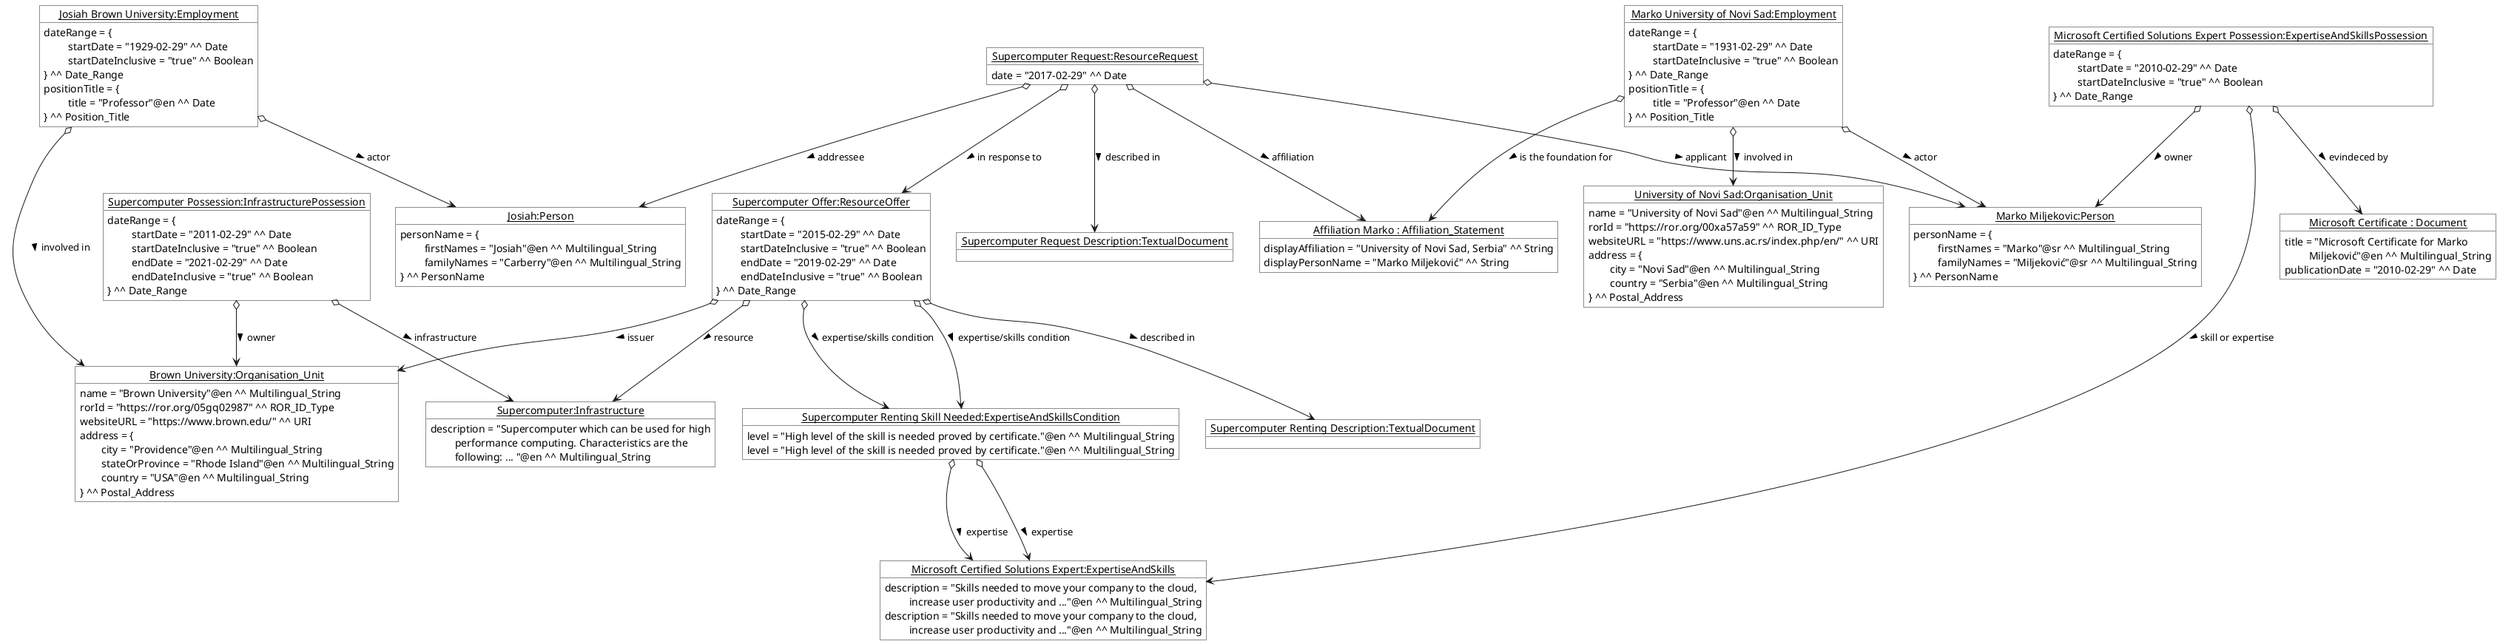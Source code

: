 @startuml

    !startsub resource

        object "<u>Supercomputer:Infrastructure</u>" as Supercomputer #ffffff {
                 description = "Supercomputer which can be used for high
                 \t performance computing. Characteristics are the
                 \t following: ... "@en ^^ Multilingual_String
        }

    !endsub

    !startsub agents

        object "<u>Brown University:Organisation_Unit</u>" as BrownUniversity #ffffff {
            name = "Brown University"@en ^^ Multilingual_String
            rorId = "https://ror.org/05gq02987" ^^ ROR_ID_Type
            websiteURL = "https://www.brown.edu/" ^^ URI
            address = {
            \tcity = "Providence"@en ^^ Multilingual_String
            \tstateOrProvince = "Rhode Island"@en ^^ Multilingual_String
            \tcountry = "USA"@en ^^ Multilingual_String
            } ^^ Postal_Address
        }

        object "<u>Josiah:Person</u>" as Josiah #ffffff {
           personName = {
           \t firstNames = "Josiah"@en ^^ Multilingual_String
           \t familyNames = "Carberry"@en ^^ Multilingual_String
           } ^^ PersonName
        }

        object "<u>Josiah Brown University:Employment</u>" as JosiahBrownUniversity #ffffff {
            dateRange = {
            \t startDate = "1929-02-29" ^^ Date
            \t startDateInclusive = "true" ^^ Boolean
            } ^^ Date_Range
            positionTitle = {
            \t title = "Professor"@en ^^ Date
            } ^^ Position_Title
        }

        JosiahBrownUniversity o--> Josiah : actor >

        JosiahBrownUniversity o--> BrownUniversity : involved in >

        object "<u>University of Novi Sad:Organisation_Unit</u>" as NoviSadUniversity #ffffff {
            name = "University of Novi Sad"@en ^^ Multilingual_String
            rorId = "https://ror.org/00xa57a59" ^^ ROR_ID_Type
            websiteURL = "https://www.uns.ac.rs/index.php/en/" ^^ URI
            address = {
            \tcity = "Novi Sad"@en ^^ Multilingual_String
            \tcountry = "Serbia"@en ^^ Multilingual_String
            } ^^ Postal_Address
        }

        object "<u>Marko Miljekovic:Person</u>" as Marko #ffffff {
           personName = {
           \t firstNames = "Marko"@sr ^^ Multilingual_String
           \t familyNames = "Miljeković"@sr ^^ Multilingual_String
           } ^^ PersonName
        }

        object "<u>Marko University of Novi Sad:Employment</u>" as MarkoNoviSadUniversity #ffffff {
            dateRange = {
            \t startDate = "1931-02-29" ^^ Date
            \t startDateInclusive = "true" ^^ Boolean
            } ^^ Date_Range
            positionTitle = {
            \t title = "Professor"@en ^^ Date
            } ^^ Position_Title
        }

        MarkoNoviSadUniversity o--> Marko : actor >

        MarkoNoviSadUniversity o--> NoviSadUniversity : involved in >

        object "<u>Affiliation Marko : Affiliation_Statement</u>" as AffiliationMarko #ffffff {
             displayAffiliation = "University of Novi Sad, Serbia" ^^ String
             displayPersonName = "Marko Miljeković" ^^ String
        }

        MarkoNoviSadUniversity o--> AffiliationMarko : is the foundation for >

    !endsub

    !startsub resource

        object "<u>Supercomputer Possession:InfrastructurePossession</u>" as SupercomputerPossession #ffffff {
            dateRange = {
            \t startDate = "2011-02-29" ^^ Date
            \t startDateInclusive = "true" ^^ Boolean
            \t endDate = "2021-02-29" ^^ Date
            \t endDateInclusive = "true" ^^ Boolean
            } ^^ Date_Range
        }

        SupercomputerPossession o--> BrownUniversity : owner >

        SupercomputerPossession o--> Supercomputer : infrastructure >

    !endsub

    !startsub resourceOffer

        object "<u>Supercomputer Offer:ResourceOffer</u>" as SupercomputerOffer #ffffff {
            dateRange = {
            \t startDate = "2015-02-29" ^^ Date
            \t startDateInclusive = "true" ^^ Boolean
            \t endDate = "2019-02-29" ^^ Date
            \t endDateInclusive = "true" ^^ Boolean
            } ^^ Date_Range
        }

        SupercomputerOffer o--> BrownUniversity : issuer >

        SupercomputerOffer o--> Supercomputer : resource >

        object "<u>Supercomputer Renting Description:TextualDocument</u>" as SupercomputerRentingDescription #ffffff {
        }

        SupercomputerOffer o--> SupercomputerRentingDescription : described in >

    !endsub

    !startsub resourceRequest

        object "<u>Supercomputer Request:ResourceRequest</u>" as SupercomputerRequest #ffffff {
            date = "2017-02-29" ^^ Date
        }

        SupercomputerRequest o--> Marko : applicant >

        SupercomputerRequest o--> AffiliationMarko : affiliation >

        SupercomputerRequest o--> Josiah : addressee >

        SupercomputerRequest o--> SupercomputerOffer : in response to >

        object "<u>Supercomputer Renting Skill Needed:ExpertiseAndSkillsCondition</u>" as SupercomputerRentingSkillNeeded #ffffff {
            level = "High level of the skill is needed proved by certificate."@en ^^ Multilingual_String
        }

        SupercomputerOffer o--> SupercomputerRentingSkillNeeded : expertise/skills condition >

        object "<u>Microsoft Certified Solutions Expert:ExpertiseAndSkills</u>" as MicrosoftCertifiedSolutionsExpert #ffffff {
            description = "Skills needed to move your company to the cloud,
            \t increase user productivity and ..."@en ^^ Multilingual_String
        }

        SupercomputerRentingSkillNeeded o--> MicrosoftCertifiedSolutionsExpert : expertise >

        object "<u>Supercomputer Request Description:TextualDocument</u>" as SupercomputerRequestDescription #ffffff {
        }

        SupercomputerRequest o--> SupercomputerRequestDescription : described in >

    !endsub

    !startsub skillsExpertise

        object "<u>Microsoft Certified Solutions Expert:ExpertiseAndSkills</u>" as MicrosoftCertifiedSolutionsExpert #ffffff {
            description = "Skills needed to move your company to the cloud,
            \t increase user productivity and ..."@en ^^ Multilingual_String
        }

        object "<u>Supercomputer Renting Skill Needed:ExpertiseAndSkillsCondition</u>" as SupercomputerRentingSkillNeeded #ffffff {
            level = "High level of the skill is needed proved by certificate."@en ^^ Multilingual_String
        }

        SupercomputerOffer o--> SupercomputerRentingSkillNeeded : expertise/skills condition >

        SupercomputerRentingSkillNeeded o--> MicrosoftCertifiedSolutionsExpert : expertise >

        object "<u>Microsoft Certified Solutions Expert Possession:ExpertiseAndSkillsPossession</u>" as MicrosoftCertifiedSolutionsExpertPossession #ffffff {
            dateRange = {
            \t startDate = "2010-02-29" ^^ Date
            \t startDateInclusive = "true" ^^ Boolean
            } ^^ Date_Range
        }

        object "<u>Microsoft Certificate : Document</u>" as MicrosoftCertificate #ffffff {
            title = "Microsoft Certificate for Marko
            \t Miljeković"@en ^^ Multilingual_String
            publicationDate = "2010-02-29" ^^ Date
        }

        MicrosoftCertifiedSolutionsExpertPossession o--> MicrosoftCertificate : evindeced by >

        MicrosoftCertifiedSolutionsExpertPossession o--> Marko : owner >

        MicrosoftCertifiedSolutionsExpertPossession o--> MicrosoftCertifiedSolutionsExpert : skill or expertise >

    !endsub


@enduml